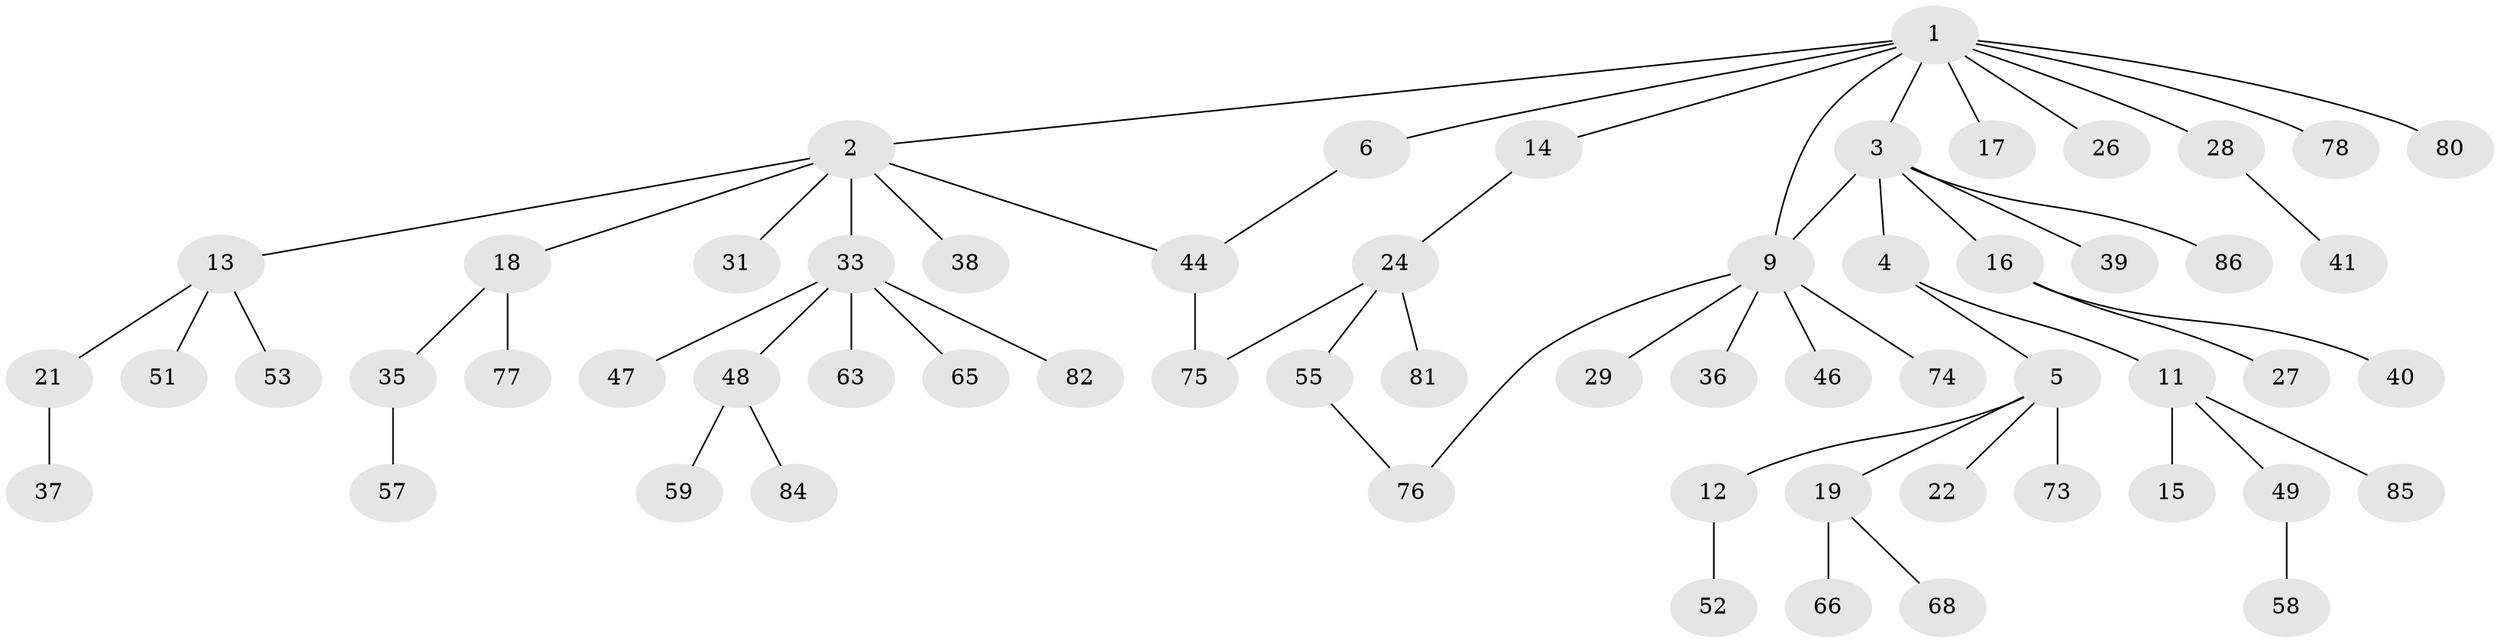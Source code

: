 // original degree distribution, {7: 0.022727272727272728, 6: 0.022727272727272728, 4: 0.06818181818181818, 2: 0.25, 1: 0.5, 5: 0.045454545454545456, 3: 0.09090909090909091}
// Generated by graph-tools (version 1.1) at 2025/41/03/06/25 10:41:26]
// undirected, 60 vertices, 63 edges
graph export_dot {
graph [start="1"]
  node [color=gray90,style=filled];
  1 [super="+8"];
  2 [super="+43"];
  3 [super="+20"];
  4 [super="+7"];
  5 [super="+50"];
  6;
  9 [super="+10"];
  11 [super="+71"];
  12 [super="+87"];
  13 [super="+32"];
  14 [super="+79"];
  15 [super="+34"];
  16;
  17 [super="+25"];
  18 [super="+42"];
  19 [super="+23"];
  21;
  22;
  24 [super="+30"];
  26;
  27;
  28;
  29;
  31;
  33 [super="+45"];
  35;
  36;
  37 [super="+64"];
  38;
  39 [super="+62"];
  40 [super="+70"];
  41 [super="+54"];
  44 [super="+83"];
  46 [super="+61"];
  47;
  48 [super="+56"];
  49 [super="+67"];
  51 [super="+60"];
  52;
  53;
  55 [super="+69"];
  57 [super="+72"];
  58;
  59;
  63;
  65;
  66;
  68;
  73;
  74;
  75;
  76 [super="+88"];
  77;
  78;
  80;
  81;
  82;
  84;
  85;
  86;
  1 -- 2;
  1 -- 3;
  1 -- 6;
  1 -- 17;
  1 -- 78;
  1 -- 80;
  1 -- 9;
  1 -- 26;
  1 -- 28;
  1 -- 14;
  2 -- 13;
  2 -- 18;
  2 -- 31;
  2 -- 33;
  2 -- 38;
  2 -- 44;
  3 -- 4;
  3 -- 16;
  3 -- 39;
  3 -- 86;
  3 -- 9;
  4 -- 5;
  4 -- 11;
  5 -- 12;
  5 -- 19;
  5 -- 22;
  5 -- 73;
  6 -- 44;
  9 -- 74;
  9 -- 76;
  9 -- 36;
  9 -- 29;
  9 -- 46;
  11 -- 15;
  11 -- 49;
  11 -- 85;
  12 -- 52;
  13 -- 21;
  13 -- 51;
  13 -- 53;
  14 -- 24;
  16 -- 27;
  16 -- 40;
  18 -- 35;
  18 -- 77;
  19 -- 66;
  19 -- 68;
  21 -- 37;
  24 -- 55;
  24 -- 75;
  24 -- 81;
  28 -- 41;
  33 -- 63;
  33 -- 82;
  33 -- 48;
  33 -- 65;
  33 -- 47;
  35 -- 57;
  44 -- 75;
  48 -- 84;
  48 -- 59;
  49 -- 58;
  55 -- 76;
}
